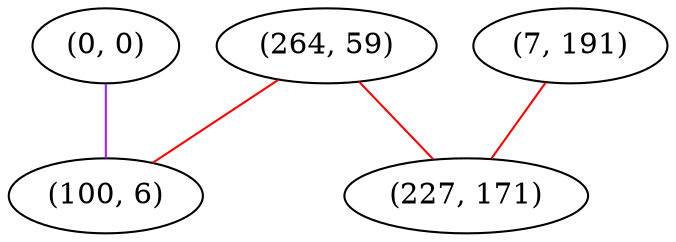 graph "" {
"(264, 59)";
"(0, 0)";
"(7, 191)";
"(100, 6)";
"(227, 171)";
"(264, 59)" -- "(227, 171)"  [color=red, key=0, weight=1];
"(264, 59)" -- "(100, 6)"  [color=red, key=0, weight=1];
"(0, 0)" -- "(100, 6)"  [color=purple, key=0, weight=4];
"(7, 191)" -- "(227, 171)"  [color=red, key=0, weight=1];
}
